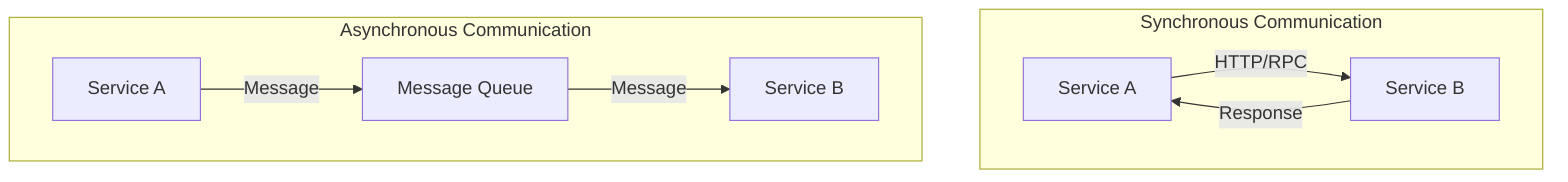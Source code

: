 graph TD
    %% Synchronous Communication
    subgraph Synchronous Communication
        A[Service A] -->|HTTP/RPC| B[Service B]
        B -->|Response| A
    end

    %% Asynchronous Communication
    subgraph Asynchronous Communication
        C[Service A] -->|Message| D[Message Queue]
        D -->|Message| E[Service B]
    end